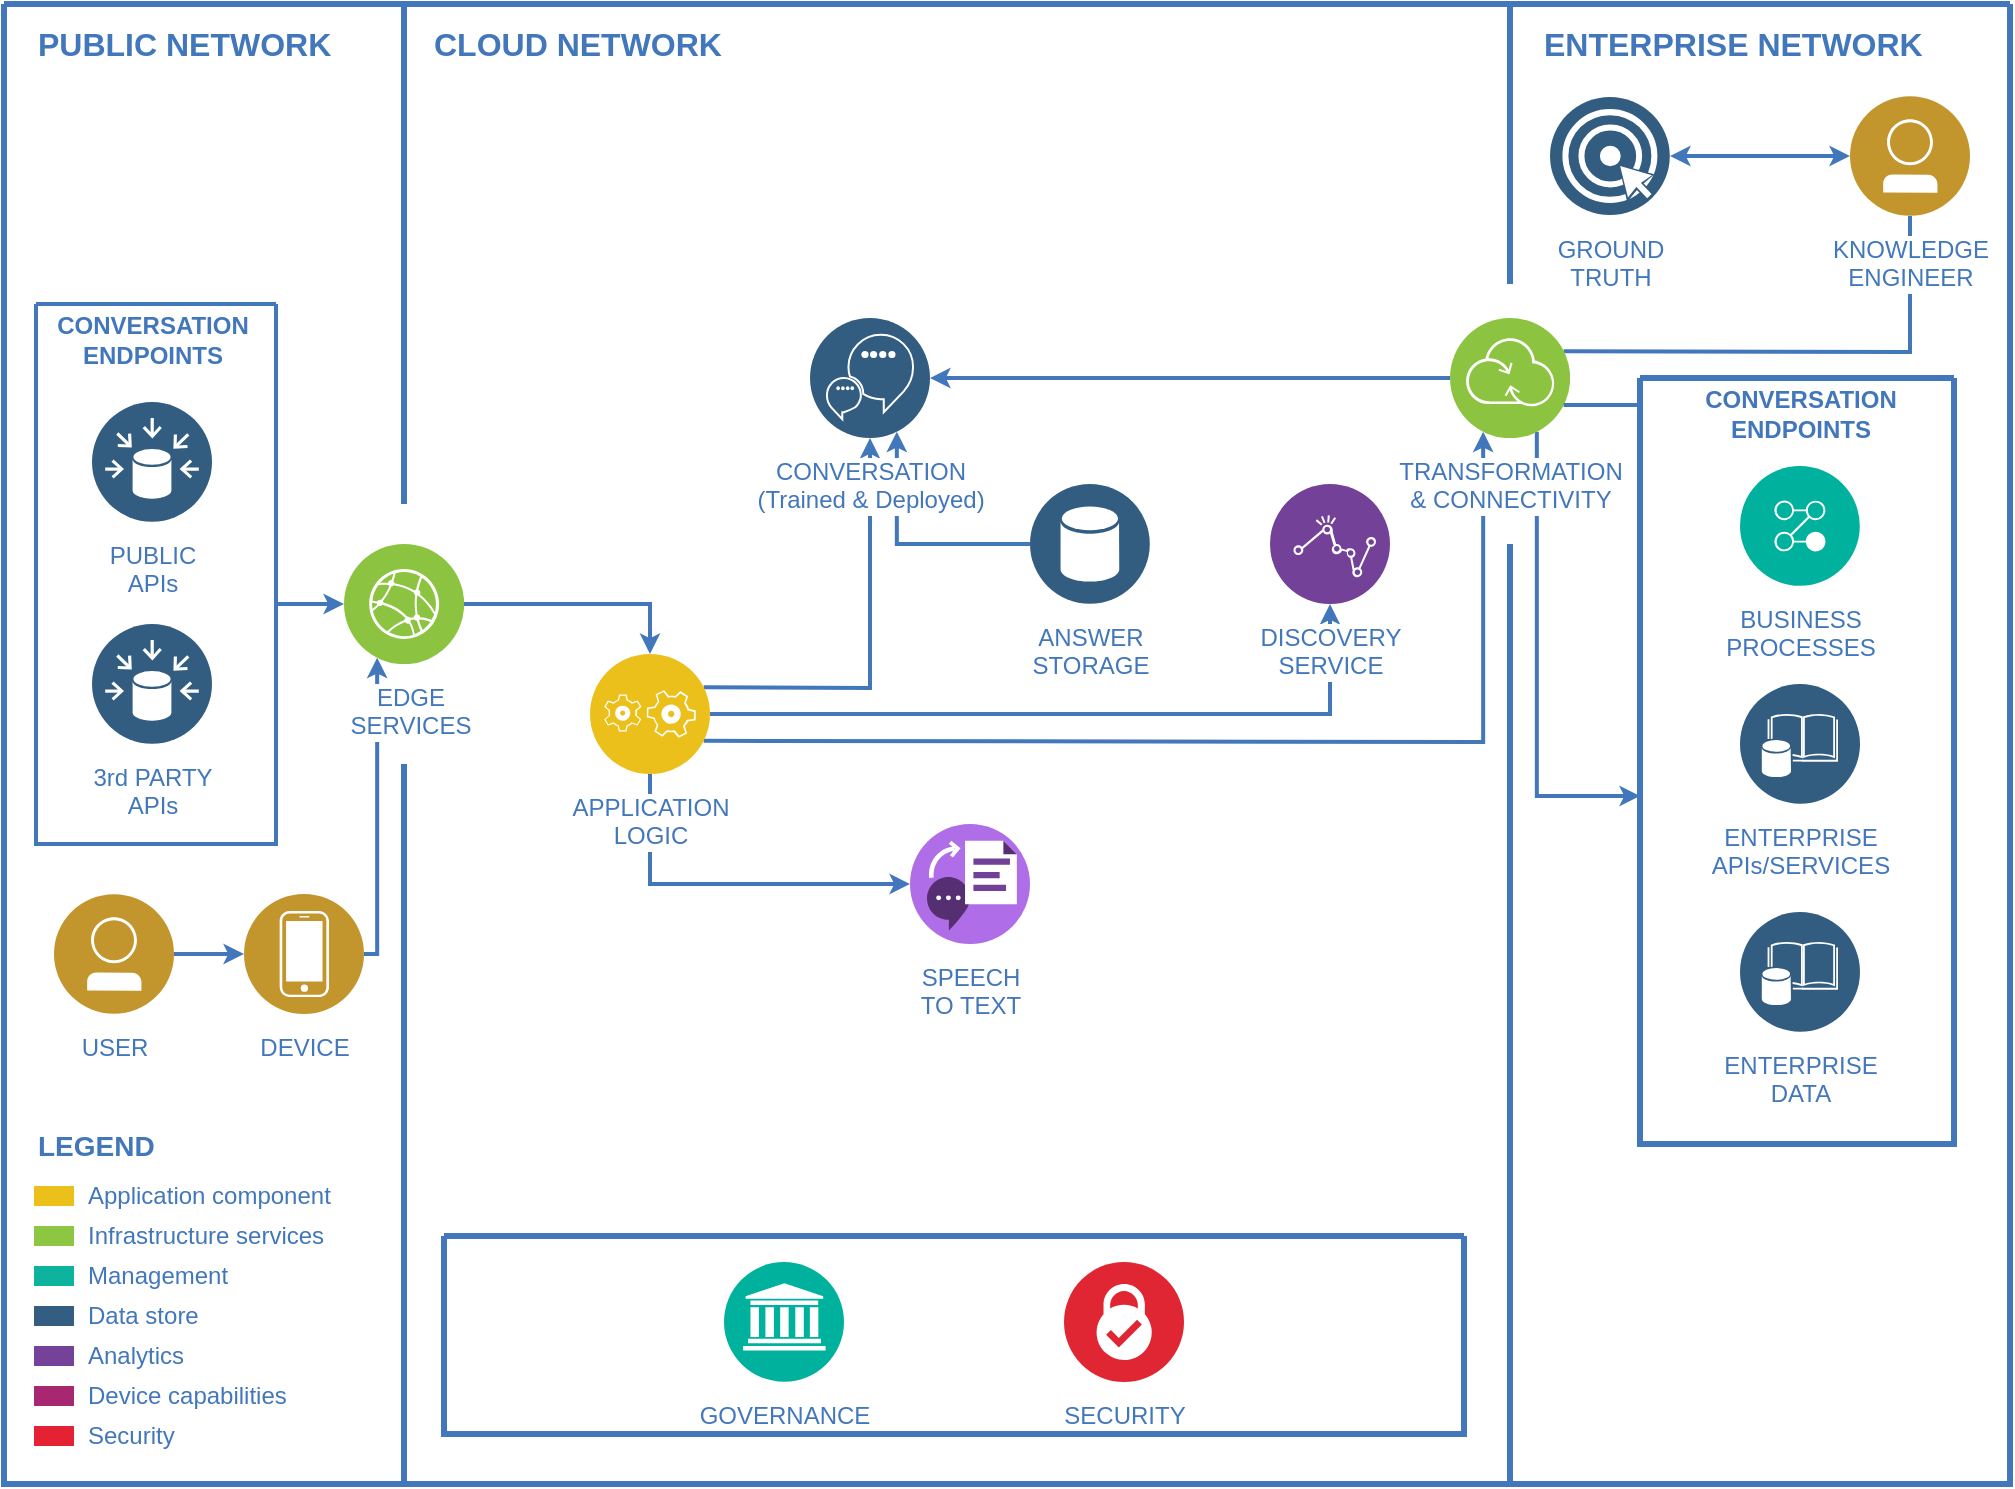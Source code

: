 <mxfile version="11.1.4" type="github"><diagram id="2f404044-711c-603c-8f00-f6bb4c023d3c" name="Page-1"><mxGraphModel dx="946" dy="647" grid="1" gridSize="10" guides="1" tooltips="1" connect="1" arrows="1" fold="1" page="1" pageScale="1" pageWidth="1169" pageHeight="827" background="#ffffff" math="0" shadow="0"><root><mxCell id="0"/><mxCell id="1" parent="0"/><mxCell id="63" value="" style="swimlane;shadow=0;strokeColor=#4277BB;fillColor=#ffffff;fontColor=none;align=right;startSize=0;collapsible=0;noLabel=1;strokeWidth=3;" parent="1" vertex="1"><mxGeometry x="83" y="44" width="1003" height="740" as="geometry"/></mxCell><mxCell id="205" style="edgeStyle=elbowEdgeStyle;rounded=0;elbow=vertical;html=1;labelBackgroundColor=#ffffff;startArrow=none;startFill=0;startSize=4;endArrow=classic;endFill=1;endSize=4;jettySize=auto;orthogonalLoop=1;strokeColor=#4277BB;strokeWidth=2;fontSize=12;fontColor=#4277BB;" parent="63" source="203" target="204" edge="1"><mxGeometry relative="1" as="geometry"/></mxCell><mxCell id="206" style="edgeStyle=elbowEdgeStyle;rounded=0;elbow=vertical;html=1;entryX=0.25;entryY=1;labelBackgroundColor=#ffffff;startArrow=none;startFill=0;startSize=4;endArrow=classic;endFill=1;endSize=4;jettySize=auto;orthogonalLoop=1;strokeColor=#4277BB;strokeWidth=2;fontSize=12;fontColor=#4277BB;" parent="63" source="204" target="119" edge="1"><mxGeometry relative="1" as="geometry"><Array as="points"><mxPoint x="187" y="475"/></Array></mxGeometry></mxCell><mxCell id="225" style="edgeStyle=elbowEdgeStyle;rounded=0;elbow=vertical;html=1;labelBackgroundColor=#ffffff;startArrow=none;startFill=0;startSize=4;endArrow=classic;endFill=1;endSize=4;jettySize=auto;orthogonalLoop=1;strokeColor=#4277BB;strokeWidth=2;fontSize=12;fontColor=#4277BB;" parent="63" source="119" target="207" edge="1"><mxGeometry relative="1" as="geometry"><Array as="points"><mxPoint x="273" y="300"/></Array></mxGeometry></mxCell><mxCell id="224" style="edgeStyle=elbowEdgeStyle;rounded=0;elbow=vertical;html=1;labelBackgroundColor=#ffffff;startArrow=none;startFill=0;startSize=4;endArrow=classic;endFill=1;endSize=4;jettySize=auto;orthogonalLoop=1;strokeColor=#4277BB;strokeWidth=2;fontSize=12;fontColor=#4277BB;" parent="63" source="162" target="119" edge="1"><mxGeometry relative="1" as="geometry"/></mxCell><mxCell id="226" style="edgeStyle=elbowEdgeStyle;rounded=0;elbow=vertical;html=1;labelBackgroundColor=#ffffff;startArrow=none;startFill=0;startSize=4;endArrow=classic;endFill=1;endSize=4;jettySize=auto;orthogonalLoop=1;strokeColor=#4277BB;strokeWidth=2;fontSize=12;fontColor=#4277BB;exitX=1;exitY=0.25;" parent="63" source="207" target="208" edge="1"><mxGeometry relative="1" as="geometry"><Array as="points"><mxPoint x="393" y="342"/></Array></mxGeometry></mxCell><mxCell id="227" style="edgeStyle=elbowEdgeStyle;rounded=0;elbow=vertical;html=1;labelBackgroundColor=#ffffff;startArrow=none;startFill=0;startSize=4;endArrow=classic;endFill=1;endSize=4;jettySize=auto;orthogonalLoop=1;strokeColor=#4277BB;strokeWidth=2;fontSize=12;fontColor=#4277BB;" parent="63" source="207" target="210" edge="1"><mxGeometry relative="1" as="geometry"><Array as="points"><mxPoint x="493" y="355"/></Array></mxGeometry></mxCell><mxCell id="237" style="edgeStyle=elbowEdgeStyle;rounded=0;elbow=vertical;html=1;labelBackgroundColor=#ffffff;startArrow=none;startFill=0;startSize=4;endArrow=classic;endFill=1;endSize=4;jettySize=auto;orthogonalLoop=1;strokeColor=#4277BB;strokeWidth=2;fontSize=12;fontColor=#4277BB;" parent="63" source="207" target="212" edge="1"><mxGeometry relative="1" as="geometry"><Array as="points"><mxPoint x="403" y="440"/></Array></mxGeometry></mxCell><mxCell id="238" style="edgeStyle=elbowEdgeStyle;rounded=0;elbow=vertical;html=1;entryX=0.25;entryY=1;labelBackgroundColor=#ffffff;startArrow=none;startFill=0;startSize=4;endArrow=classic;endFill=1;endSize=4;jettySize=auto;orthogonalLoop=1;strokeColor=#4277BB;strokeWidth=2;fontSize=12;fontColor=#4277BB;exitX=1;exitY=0.75;" parent="63" source="207" target="211" edge="1"><mxGeometry relative="1" as="geometry"><mxPoint x="403" y="390" as="sourcePoint"/><Array as="points"><mxPoint x="553" y="369"/></Array></mxGeometry></mxCell><mxCell id="228" style="edgeStyle=elbowEdgeStyle;rounded=0;elbow=vertical;html=1;entryX=0.75;entryY=1;labelBackgroundColor=#ffffff;startArrow=none;startFill=0;startSize=4;endArrow=classic;endFill=1;endSize=4;jettySize=auto;orthogonalLoop=1;strokeColor=#4277BB;strokeWidth=2;fontSize=12;fontColor=#4277BB;exitX=0;exitY=0.5;" parent="63" source="209" target="208" edge="1"><mxGeometry relative="1" as="geometry"><Array as="points"><mxPoint x="483" y="270"/></Array></mxGeometry></mxCell><mxCell id="229" style="edgeStyle=elbowEdgeStyle;rounded=0;elbow=vertical;html=1;labelBackgroundColor=#ffffff;startArrow=none;startFill=0;startSize=4;endArrow=classic;endFill=1;endSize=4;jettySize=auto;orthogonalLoop=1;strokeColor=#4277BB;strokeWidth=2;fontSize=12;fontColor=#4277BB;" parent="63" source="211" target="208" edge="1"><mxGeometry relative="1" as="geometry"/></mxCell><mxCell id="230" style="edgeStyle=elbowEdgeStyle;rounded=0;elbow=vertical;html=1;labelBackgroundColor=#ffffff;startArrow=none;startFill=0;startSize=4;endArrow=none;endFill=0;endSize=4;jettySize=auto;orthogonalLoop=1;strokeColor=#4277BB;strokeWidth=2;fontSize=12;fontColor=#4277BB;exitX=1;exitY=0.25;" parent="63" source="211" target="223" edge="1"><mxGeometry relative="1" as="geometry"><Array as="points"><mxPoint x="873" y="174"/></Array></mxGeometry></mxCell><mxCell id="239" style="edgeStyle=elbowEdgeStyle;rounded=0;elbow=vertical;html=1;entryX=0;entryY=0.546;entryPerimeter=0;labelBackgroundColor=#ffffff;startArrow=none;startFill=0;startSize=4;endArrow=classic;endFill=1;endSize=4;jettySize=auto;orthogonalLoop=1;strokeColor=#4277BB;strokeWidth=2;fontSize=12;fontColor=#4277BB;exitX=0.75;exitY=1;" parent="63" source="211" target="215" edge="1"><mxGeometry relative="1" as="geometry"><Array as="points"><mxPoint x="797" y="396"/></Array></mxGeometry></mxCell><mxCell id="231" style="edgeStyle=elbowEdgeStyle;rounded=0;elbow=vertical;html=1;labelBackgroundColor=#ffffff;startArrow=classic;startFill=1;startSize=4;endArrow=classic;endFill=1;endSize=4;jettySize=auto;orthogonalLoop=1;strokeColor=#4277BB;strokeWidth=2;fontSize=12;fontColor=#4277BB;" parent="63" source="223" target="222" edge="1"><mxGeometry relative="1" as="geometry"/></mxCell><mxCell id="102" value="PUBLIC NETWORK" style="text;html=1;align=left;verticalAlign=middle;fontColor=#4277BB;shadow=0;dashed=0;strokeColor=none;fillColor=none;labelBackgroundColor=none;fontStyle=1;fontSize=16;spacingLeft=5;" parent="63" vertex="1"><mxGeometry x="10" y="10" width="170" height="20" as="geometry"/></mxCell><mxCell id="103" value="" style="line;strokeWidth=3;direction=south;html=1;shadow=0;labelBackgroundColor=none;fillColor=none;gradientColor=none;fontSize=12;fontColor=#4277BB;align=right;strokeColor=#4277BB;" parent="63" vertex="1"><mxGeometry x="195" y="1" width="10" height="249" as="geometry"/></mxCell><mxCell id="106" value="" style="line;strokeWidth=3;direction=south;html=1;shadow=0;labelBackgroundColor=none;fillColor=none;gradientColor=none;fontSize=12;fontColor=#4277BB;align=right;strokeColor=#4277BB;" parent="63" vertex="1"><mxGeometry x="748" width="10" height="140" as="geometry"/></mxCell><mxCell id="107" value="CLOUD NETWORK" style="text;html=1;align=left;verticalAlign=middle;fontColor=#4277BB;shadow=0;dashed=0;strokeColor=none;fillColor=none;labelBackgroundColor=none;fontStyle=1;fontSize=16;spacingLeft=5;" parent="63" vertex="1"><mxGeometry x="208" y="10" width="190" height="20" as="geometry"/></mxCell><mxCell id="108" value="ENTERPRISE NETWORK" style="text;html=1;align=left;verticalAlign=middle;fontColor=#4277BB;shadow=0;dashed=0;strokeColor=none;fillColor=none;labelBackgroundColor=none;fontStyle=1;fontSize=16;spacingLeft=5;" parent="63" vertex="1"><mxGeometry x="763" y="10" width="217" height="20" as="geometry"/></mxCell><mxCell id="109" value="Application component" style="rounded=0;html=1;shadow=0;labelBackgroundColor=none;strokeColor=none;strokeWidth=2;fillColor=#EBC01A;gradientColor=none;fontSize=12;fontColor=#4277BB;align=left;labelPosition=right;verticalLabelPosition=middle;verticalAlign=middle;spacingLeft=5;" parent="63" vertex="1"><mxGeometry x="15" y="591" width="20" height="10" as="geometry"/></mxCell><mxCell id="110" value="Infrastructure services" style="rounded=0;html=1;shadow=0;labelBackgroundColor=none;strokeColor=none;strokeWidth=2;fillColor=#8DC642;gradientColor=none;fontSize=12;fontColor=#4277BB;align=left;labelPosition=right;verticalLabelPosition=middle;verticalAlign=middle;spacingLeft=5;" parent="63" vertex="1"><mxGeometry x="15" y="611" width="20" height="10" as="geometry"/></mxCell><mxCell id="111" value="Management" style="rounded=0;html=1;shadow=0;labelBackgroundColor=none;strokeColor=none;strokeWidth=2;fillColor=#0DB39D;gradientColor=none;fontSize=12;fontColor=#4277BB;align=left;labelPosition=right;verticalLabelPosition=middle;verticalAlign=middle;spacingLeft=5;" parent="63" vertex="1"><mxGeometry x="15" y="631" width="20" height="10" as="geometry"/></mxCell><mxCell id="112" value="Data store" style="rounded=0;html=1;shadow=0;labelBackgroundColor=none;strokeColor=none;strokeWidth=2;fillColor=#335D81;gradientColor=none;fontSize=12;fontColor=#4277BB;align=left;labelPosition=right;verticalLabelPosition=middle;verticalAlign=middle;spacingLeft=5;" parent="63" vertex="1"><mxGeometry x="15" y="651" width="20" height="10" as="geometry"/></mxCell><mxCell id="113" value="Analytics" style="rounded=0;html=1;shadow=0;labelBackgroundColor=none;strokeColor=none;strokeWidth=2;fillColor=#744399;gradientColor=none;fontSize=12;fontColor=#4277BB;align=left;labelPosition=right;verticalLabelPosition=middle;verticalAlign=middle;spacingLeft=5;" parent="63" vertex="1"><mxGeometry x="15" y="671" width="20" height="10" as="geometry"/></mxCell><mxCell id="114" value="Device capabilities" style="rounded=0;html=1;shadow=0;labelBackgroundColor=none;strokeColor=none;strokeWidth=2;fillColor=#A72870;gradientColor=none;fontSize=12;fontColor=#4277BB;align=left;labelPosition=right;verticalLabelPosition=middle;verticalAlign=middle;spacingLeft=5;" parent="63" vertex="1"><mxGeometry x="15" y="691" width="20" height="10" as="geometry"/></mxCell><mxCell id="115" value="Security" style="rounded=0;html=1;shadow=0;labelBackgroundColor=none;strokeColor=none;strokeWidth=2;fillColor=#E52134;gradientColor=none;fontSize=12;fontColor=#4277BB;align=left;labelPosition=right;verticalLabelPosition=middle;verticalAlign=middle;spacingLeft=5;" parent="63" vertex="1"><mxGeometry x="15" y="711" width="20" height="10" as="geometry"/></mxCell><mxCell id="117" value="LEGEND" style="text;html=1;align=left;verticalAlign=middle;fontColor=#4277BB;shadow=0;dashed=0;strokeColor=none;fillColor=none;labelBackgroundColor=none;fontStyle=1;fontSize=14;spacingLeft=0;" parent="63" vertex="1"><mxGeometry x="15" y="561" width="150" height="20" as="geometry"/></mxCell><mxCell id="119" value="EDGE&lt;div&gt;SERVICES&lt;/div&gt;" style="aspect=fixed;perimeter=ellipsePerimeter;html=1;align=center;shadow=0;image;image=img/lib/ibm/infrastructure/edge_services.svg;labelBackgroundColor=#ffffff;strokeColor=none;strokeWidth=2;fillColor=#808080;gradientColor=none;fontSize=12;fontColor=#4277BB;rounded=0;verticalAlign=top;spacingLeft=5;spacingTop=3;" parent="63" vertex="1"><mxGeometry x="170" y="270" width="60" height="60" as="geometry"/></mxCell><mxCell id="174" value="" style="swimlane;shadow=0;labelBackgroundColor=#007FFF;strokeColor=#4277BB;fillColor=none;gradientColor=none;fontColor=#000000;align=right;collapsible=0;startSize=0;strokeWidth=3;" parent="63" vertex="1"><mxGeometry x="220" y="616" width="510" height="99" as="geometry"/></mxCell><mxCell id="213" value="GOVERNANCE" style="aspect=fixed;perimeter=ellipsePerimeter;html=1;align=center;shadow=0;dashed=0;image;image=img/lib/ibm/management/information_governance.svg;labelBackgroundColor=#ffffff;strokeColor=#4277BB;strokeWidth=2;fillColor=none;gradientColor=none;fontSize=12;fontColor=#4277BB;spacingTop=3;" parent="174" vertex="1"><mxGeometry x="140" y="13" width="60" height="60" as="geometry"/></mxCell><mxCell id="214" value="SECURITY" style="aspect=fixed;perimeter=ellipsePerimeter;html=1;align=center;shadow=0;dashed=0;image;image=img/lib/ibm/security/security_services.svg;labelBackgroundColor=#ffffff;strokeColor=#4277BB;strokeWidth=2;fillColor=none;gradientColor=none;fontSize=12;fontColor=#4277BB;spacingTop=3;" parent="174" vertex="1"><mxGeometry x="310" y="13" width="60" height="60" as="geometry"/></mxCell><mxCell id="190" value="" style="line;strokeWidth=3;direction=south;html=1;shadow=0;labelBackgroundColor=none;fillColor=none;gradientColor=none;fontSize=12;fontColor=#4277BB;align=right;strokeColor=#4277BB;" parent="63" vertex="1"><mxGeometry x="195" y="380" width="10" height="360" as="geometry"/></mxCell><mxCell id="200" value="" style="line;strokeWidth=3;direction=south;html=1;shadow=0;labelBackgroundColor=none;fillColor=none;gradientColor=none;fontSize=12;fontColor=#4277BB;align=right;strokeColor=#4277BB;" parent="63" vertex="1"><mxGeometry x="748" y="270" width="10" height="470" as="geometry"/></mxCell><mxCell id="162" value="" style="swimlane;shadow=0;labelBackgroundColor=#007FFF;strokeColor=#4277BB;fillColor=none;gradientColor=none;fontColor=#000000;align=right;collapsible=0;startSize=0;strokeWidth=2;swimlaneFillColor=none;" parent="63" vertex="1"><mxGeometry x="16" y="150" width="120" height="270" as="geometry"/></mxCell><mxCell id="201" value="PUBLIC&lt;div&gt;APIs&lt;/div&gt;" style="aspect=fixed;perimeter=ellipsePerimeter;html=1;align=center;shadow=0;dashed=0;image;image=img/lib/ibm/data/data_sources.svg;labelBackgroundColor=#ffffff;strokeColor=#4277BB;strokeWidth=2;fillColor=none;gradientColor=none;fontSize=12;fontColor=#4277BB;spacingTop=3;" parent="162" vertex="1"><mxGeometry x="28" y="49" width="60" height="60" as="geometry"/></mxCell><mxCell id="202" value="3rd PARTY&lt;div&gt;APIs&lt;/div&gt;" style="aspect=fixed;perimeter=ellipsePerimeter;html=1;align=center;shadow=0;dashed=0;image;image=img/lib/ibm/data/data_sources.svg;labelBackgroundColor=#ffffff;strokeColor=#4277BB;strokeWidth=2;fillColor=none;gradientColor=none;fontSize=12;fontColor=#4277BB;spacingTop=3;" parent="162" vertex="1"><mxGeometry x="28" y="160" width="60" height="60" as="geometry"/></mxCell><mxCell id="241" value="CONVERSATION&lt;div&gt;ENDPOINTS&lt;/div&gt;" style="text;html=1;align=center;verticalAlign=middle;fontColor=#4277BB;shadow=0;dashed=0;strokeColor=none;fillColor=none;labelBackgroundColor=none;fontStyle=1;fontSize=12;spacingLeft=0;strokeWidth=3;" parent="162" vertex="1"><mxGeometry x="-2" width="120" height="35" as="geometry"/></mxCell><mxCell id="203" value="USER" style="aspect=fixed;perimeter=ellipsePerimeter;html=1;align=center;shadow=0;dashed=0;image;image=img/lib/ibm/users/user.svg;labelBackgroundColor=#ffffff;strokeColor=#4277BB;strokeWidth=2;fillColor=none;gradientColor=none;fontSize=12;fontColor=#4277BB;spacingTop=3;" parent="63" vertex="1"><mxGeometry x="25" y="445" width="60" height="60" as="geometry"/></mxCell><mxCell id="204" value="DEVICE" style="aspect=fixed;perimeter=ellipsePerimeter;html=1;align=center;shadow=0;dashed=0;image;image=img/lib/ibm/users/device.svg;labelBackgroundColor=#ffffff;strokeColor=#4277BB;strokeWidth=2;fillColor=none;gradientColor=none;fontSize=12;fontColor=#4277BB;spacingTop=3;" parent="63" vertex="1"><mxGeometry x="120" y="445" width="60" height="60" as="geometry"/></mxCell><mxCell id="207" value="APPLICATION&lt;div&gt;LOGIC&lt;/div&gt;" style="aspect=fixed;perimeter=ellipsePerimeter;html=1;align=center;shadow=0;dashed=0;image;image=img/lib/ibm/applications/application_logic.svg;labelBackgroundColor=#ffffff;strokeColor=#4277BB;strokeWidth=2;fillColor=none;gradientColor=none;fontSize=12;fontColor=#4277BB;spacingTop=3;" parent="63" vertex="1"><mxGeometry x="293" y="325" width="60" height="60" as="geometry"/></mxCell><mxCell id="208" value="CONVERSATION&lt;div&gt;(Trained &amp;amp; Deployed)&lt;/div&gt;" style="aspect=fixed;perimeter=ellipsePerimeter;html=1;align=center;shadow=0;dashed=0;image;image=img/lib/ibm/data/conversation_trained_deployed.svg;labelBackgroundColor=#ffffff;strokeColor=#4277BB;strokeWidth=2;fillColor=none;gradientColor=none;fontSize=12;fontColor=#4277BB;spacingTop=3;" parent="63" vertex="1"><mxGeometry x="403" y="157" width="60" height="60" as="geometry"/></mxCell><mxCell id="209" value="ANSWER&lt;div&gt;STORAGE&lt;/div&gt;" style="aspect=fixed;perimeter=ellipsePerimeter;html=1;align=center;shadow=0;dashed=0;image;image=img/lib/ibm/data/data_services.svg;labelBackgroundColor=#ffffff;strokeColor=#4277BB;strokeWidth=2;fillColor=none;gradientColor=none;fontSize=12;fontColor=#4277BB;spacingTop=3;" parent="63" vertex="1"><mxGeometry x="513" y="240" width="60" height="60" as="geometry"/></mxCell><mxCell id="210" value="DISCOVERY&lt;div&gt;SERVICE&lt;/div&gt;" style="aspect=fixed;perimeter=ellipsePerimeter;html=1;align=center;shadow=0;dashed=0;image;image=img/lib/ibm/analytics/analytics.svg;labelBackgroundColor=#ffffff;strokeColor=#4277BB;strokeWidth=2;fillColor=none;gradientColor=none;fontSize=12;fontColor=#4277BB;spacingTop=3;" parent="63" vertex="1"><mxGeometry x="633" y="240" width="60" height="60" as="geometry"/></mxCell><mxCell id="211" value="TRANSFORMATION&lt;div&gt;&amp;amp; CONNECTIVITY&lt;/div&gt;" style="aspect=fixed;perimeter=ellipsePerimeter;html=1;align=center;shadow=0;dashed=0;image;image=img/lib/ibm/infrastructure/transformation_connectivity.svg;labelBackgroundColor=#ffffff;strokeColor=#4277BB;strokeWidth=2;fillColor=none;gradientColor=none;fontSize=12;fontColor=#4277BB;spacingTop=3;" parent="63" vertex="1"><mxGeometry x="723" y="157" width="60" height="60" as="geometry"/></mxCell><mxCell id="212" value="SPEECH&lt;div&gt;TO TEXT&lt;/div&gt;" style="aspect=fixed;perimeter=ellipsePerimeter;html=1;align=center;shadow=0;dashed=0;image;image=img/lib/ibm/miscellaneous/text_to_speech.svg;labelBackgroundColor=#ffffff;strokeColor=#4277BB;strokeWidth=2;fillColor=none;gradientColor=none;fontSize=12;fontColor=#4277BB;spacingTop=3;" parent="63" vertex="1"><mxGeometry x="453" y="410" width="60" height="60" as="geometry"/></mxCell><mxCell id="240" style="edgeStyle=elbowEdgeStyle;rounded=0;elbow=vertical;html=1;entryX=1;entryY=0.75;labelBackgroundColor=#ffffff;startArrow=none;startFill=0;startSize=4;endArrow=none;endFill=0;endSize=4;jettySize=auto;orthogonalLoop=1;strokeColor=#4277BB;strokeWidth=2;fontSize=12;fontColor=#4277BB;" parent="63" source="215" target="211" edge="1"><mxGeometry relative="1" as="geometry"/></mxCell><mxCell id="215" value="" style="swimlane;shadow=0;labelBackgroundColor=#007FFF;strokeColor=#4277BB;fillColor=none;gradientColor=none;fontColor=#000000;align=right;collapsible=0;startSize=0;strokeWidth=3;" parent="63" vertex="1"><mxGeometry x="818" y="187" width="157" height="383" as="geometry"/></mxCell><mxCell id="216" value="CONVERSATION&lt;div&gt;ENDPOINTS&lt;/div&gt;" style="text;html=1;align=center;verticalAlign=middle;fontColor=#4277BB;shadow=0;dashed=0;strokeColor=none;fillColor=none;labelBackgroundColor=none;fontStyle=1;fontSize=12;spacingLeft=0;" parent="215" vertex="1"><mxGeometry x="9" width="142" height="35" as="geometry"/></mxCell><mxCell id="219" value="BUSINESS&lt;div&gt;PROCESSES&lt;/div&gt;" style="aspect=fixed;perimeter=ellipsePerimeter;html=1;align=center;shadow=0;dashed=0;image;image=img/lib/ibm/management/process_management.svg;labelBackgroundColor=#ffffff;strokeColor=#4277BB;strokeWidth=2;fillColor=none;gradientColor=none;fontSize=12;fontColor=#4277BB;spacingTop=3;" parent="215" vertex="1"><mxGeometry x="50" y="44" width="60" height="60" as="geometry"/></mxCell><mxCell id="220" value="ENTERPRISE&lt;div&gt;APIs/SERVICES&lt;/div&gt;" style="aspect=fixed;perimeter=ellipsePerimeter;html=1;align=center;shadow=0;dashed=0;image;image=img/lib/ibm/data/enterprise_data.svg;labelBackgroundColor=#ffffff;strokeColor=#4277BB;strokeWidth=2;fillColor=none;gradientColor=none;fontSize=12;fontColor=#4277BB;spacingTop=3;" parent="215" vertex="1"><mxGeometry x="50" y="153" width="60" height="60" as="geometry"/></mxCell><mxCell id="221" value="ENTERPRISE&lt;div&gt;DATA&lt;/div&gt;" style="aspect=fixed;perimeter=ellipsePerimeter;html=1;align=center;shadow=0;dashed=0;image;image=img/lib/ibm/data/enterprise_data.svg;labelBackgroundColor=#ffffff;strokeColor=#4277BB;strokeWidth=2;fillColor=none;gradientColor=none;fontSize=12;fontColor=#4277BB;spacingTop=3;" parent="215" vertex="1"><mxGeometry x="50" y="267" width="60" height="60" as="geometry"/></mxCell><mxCell id="222" value="GROUND&lt;div&gt;TRUTH&lt;/div&gt;" style="aspect=fixed;perimeter=ellipsePerimeter;html=1;align=center;shadow=0;dashed=0;image;image=img/lib/ibm/data/ground_truth.svg;labelBackgroundColor=#ffffff;strokeColor=#4277BB;strokeWidth=2;fillColor=none;gradientColor=none;fontSize=12;fontColor=#4277BB;spacingTop=3;" parent="63" vertex="1"><mxGeometry x="773" y="46" width="60" height="60" as="geometry"/></mxCell><mxCell id="223" value="KNOWLEDGE&lt;div&gt;ENGINEER&lt;/div&gt;" style="aspect=fixed;perimeter=ellipsePerimeter;html=1;align=center;shadow=0;dashed=0;image;image=img/lib/ibm/users/user.svg;labelBackgroundColor=#ffffff;strokeColor=#4277BB;strokeWidth=2;fillColor=none;gradientColor=none;fontSize=12;fontColor=#4277BB;spacingTop=3;" parent="63" vertex="1"><mxGeometry x="923" y="46" width="60" height="60" as="geometry"/></mxCell></root></mxGraphModel></diagram><diagram id="mKVIipxxA3U3Q7-c87Y9" name="Page-2"><mxGraphModel dx="1475" dy="984" grid="1" gridSize="10" guides="1" tooltips="1" connect="1" arrows="1" fold="1" page="1" pageScale="1" pageWidth="850" pageHeight="1100" math="0" shadow="0"><root><mxCell id="yDMJpdNsDjcybsOvL0-P-0"/><mxCell id="yDMJpdNsDjcybsOvL0-P-1" parent="yDMJpdNsDjcybsOvL0-P-0"/><mxCell id="GLqvqQTKoE3A-Dq6Dt3d-82" style="edgeStyle=orthogonalEdgeStyle;rounded=0;orthogonalLoop=1;jettySize=auto;html=1;entryX=1;entryY=0.5;entryDx=0;entryDy=0;entryPerimeter=0;fontColor=#4277BB;" parent="yDMJpdNsDjcybsOvL0-P-1" edge="1"><mxGeometry relative="1" as="geometry"><mxPoint x="270" y="485.667" as="targetPoint"/><mxPoint x="361" y="336" as="sourcePoint"/><Array as="points"><mxPoint x="361" y="488"/></Array></mxGeometry></mxCell><mxCell id="GLqvqQTKoE3A-Dq6Dt3d-70" value="API Gateway ( Istio )" style="aspect=fixed;perimeter=ellipsePerimeter;html=1;align=center;shadow=0;dashed=0;fontColor=#4277BB;labelBackgroundColor=#ffffff;fontSize=12;spacingTop=3;image;image=img/lib/ibm/devops/release_management.svg;" parent="yDMJpdNsDjcybsOvL0-P-1" vertex="1"><mxGeometry x="331" y="290" width="60" height="60" as="geometry"/></mxCell><mxCell id="GLqvqQTKoE3A-Dq6Dt3d-83" style="edgeStyle=orthogonalEdgeStyle;rounded=0;orthogonalLoop=1;jettySize=auto;html=1;fontColor=#4277BB;" parent="yDMJpdNsDjcybsOvL0-P-1" edge="1"><mxGeometry relative="1" as="geometry"><mxPoint x="477" y="488" as="sourcePoint"/><mxPoint x="361" y="351" as="targetPoint"/></mxGeometry></mxCell><mxCell id="ZiHl_1R7DS_e9fuPztNr-27" style="edgeStyle=orthogonalEdgeStyle;rounded=0;orthogonalLoop=1;jettySize=auto;html=1;fontColor=#4277BB;" parent="yDMJpdNsDjcybsOvL0-P-1" source="GLqvqQTKoE3A-Dq6Dt3d-77" target="ZiHl_1R7DS_e9fuPztNr-17" edge="1"><mxGeometry relative="1" as="geometry"/></mxCell><mxCell id="GLqvqQTKoE3A-Dq6Dt3d-77" value="Rest Api ( Java )" style="outlineConnect=0;dashed=0;verticalLabelPosition=top;verticalAlign=bottom;align=center;html=1;shape=mxgraph.aws3.android;fillColor=#EE472A;gradientColor=none;labelPosition=center;fontColor=#4277BB;" parent="yDMJpdNsDjcybsOvL0-P-1" vertex="1"><mxGeometry x="477" y="445" width="73.5" height="85" as="geometry"/></mxCell><mxCell id="ZiHl_1R7DS_e9fuPztNr-25" style="edgeStyle=orthogonalEdgeStyle;rounded=0;orthogonalLoop=1;jettySize=auto;html=1;entryX=0.5;entryY=0;entryDx=0;entryDy=0;fontColor=#4277BB;" parent="yDMJpdNsDjcybsOvL0-P-1" source="GLqvqQTKoE3A-Dq6Dt3d-78" target="ZiHl_1R7DS_e9fuPztNr-13" edge="1"><mxGeometry relative="1" as="geometry"/></mxCell><mxCell id="GLqvqQTKoE3A-Dq6Dt3d-78" value="Graphql Nodejs" style="outlineConnect=0;dashed=0;verticalLabelPosition=top;verticalAlign=bottom;align=center;html=1;shape=mxgraph.aws3.android;fillColor=#8CC64F;gradientColor=none;labelPosition=center;fontColor=#4277BB;" parent="yDMJpdNsDjcybsOvL0-P-1" vertex="1"><mxGeometry x="197" y="445" width="73.5" height="84" as="geometry"/></mxCell><mxCell id="ZiHl_1R7DS_e9fuPztNr-0" value="Service Discovery ( Consul )" style="aspect=fixed;perimeter=ellipsePerimeter;html=1;align=center;shadow=0;dashed=0;fontColor=#4277BB;labelBackgroundColor=#ffffff;fontSize=12;spacingTop=3;image;image=img/lib/ibm/infrastructure/service_discovery_configuration.svg;" parent="yDMJpdNsDjcybsOvL0-P-1" vertex="1"><mxGeometry x="447" y="330" width="60" height="60" as="geometry"/></mxCell><mxCell id="ZiHl_1R7DS_e9fuPztNr-11" style="edgeStyle=orthogonalEdgeStyle;rounded=0;orthogonalLoop=1;jettySize=auto;html=1;fontColor=#4277BB;" parent="yDMJpdNsDjcybsOvL0-P-1" target="ZiHl_1R7DS_e9fuPztNr-10" edge="1"><mxGeometry relative="1" as="geometry"><mxPoint x="336.5" y="858.667" as="sourcePoint"/></mxGeometry></mxCell><mxCell id="ZiHl_1R7DS_e9fuPztNr-9" style="edgeStyle=orthogonalEdgeStyle;rounded=0;orthogonalLoop=1;jettySize=auto;html=1;entryX=1;entryY=0.5;entryDx=0;entryDy=0;fontColor=#4277BB;" parent="yDMJpdNsDjcybsOvL0-P-1" source="ZiHl_1R7DS_e9fuPztNr-8" edge="1"><mxGeometry relative="1" as="geometry"><mxPoint x="417" y="858.667" as="targetPoint"/></mxGeometry></mxCell><mxCell id="ZiHl_1R7DS_e9fuPztNr-8" value="Scheduler Scan Movie" style="shape=image;html=1;verticalAlign=top;verticalLabelPosition=bottom;labelBackgroundColor=#ffffff;imageAspect=0;aspect=fixed;image=https://cdn4.iconfinder.com/data/icons/logos-brands-5/24/go-128.png;fontColor=#4277BB;" parent="yDMJpdNsDjcybsOvL0-P-1" vertex="1"><mxGeometry x="482" y="829.5" width="58" height="58" as="geometry"/></mxCell><mxCell id="ZiHl_1R7DS_e9fuPztNr-14" style="edgeStyle=orthogonalEdgeStyle;rounded=0;orthogonalLoop=1;jettySize=auto;html=1;entryX=0.5;entryY=1;entryDx=0;entryDy=0;fontColor=#4277BB;" parent="yDMJpdNsDjcybsOvL0-P-1" source="ZiHl_1R7DS_e9fuPztNr-10" target="ZiHl_1R7DS_e9fuPztNr-13" edge="1"><mxGeometry relative="1" as="geometry"/></mxCell><mxCell id="ZiHl_1R7DS_e9fuPztNr-10" value="Build Movie" style="shape=image;html=1;verticalAlign=top;verticalLabelPosition=bottom;labelBackgroundColor=#ffffff;imageAspect=0;aspect=fixed;image=https://cdn4.iconfinder.com/data/icons/logos-brands-5/24/go-128.png;fontColor=#4277BB;" parent="yDMJpdNsDjcybsOvL0-P-1" vertex="1"><mxGeometry x="205" y="829.5" width="58" height="58" as="geometry"/></mxCell><mxCell id="ZiHl_1R7DS_e9fuPztNr-13" value="CockroachDB" style="shape=image;verticalLabelPosition=middle;verticalAlign=middle;imageAspect=0;image=https://upload.wikimedia.org/wikipedia/en/thumb/3/31/Cockroach_Labs_Logo.png/220px-Cockroach_Labs_Logo.png;labelPosition=left;align=right;fontColor=#4277BB;" parent="yDMJpdNsDjcybsOvL0-P-1" vertex="1"><mxGeometry x="205" y="670" width="58" height="58" as="geometry"/></mxCell><mxCell id="ZiHl_1R7DS_e9fuPztNr-17" value="CockroachDB" style="shape=image;verticalLabelPosition=bottom;verticalAlign=top;imageAspect=0;image=https://upload.wikimedia.org/wikipedia/en/thumb/3/31/Cockroach_Labs_Logo.png/220px-Cockroach_Labs_Logo.png;fontColor=#4277BB;" parent="yDMJpdNsDjcybsOvL0-P-1" vertex="1"><mxGeometry x="485" y="670" width="58" height="58" as="geometry"/></mxCell><mxCell id="ZiHl_1R7DS_e9fuPztNr-44" style="edgeStyle=orthogonalEdgeStyle;rounded=0;orthogonalLoop=1;jettySize=auto;html=1;exitX=1;exitY=0.5;exitDx=0;exitDy=0;fontColor=#4277BB;" parent="yDMJpdNsDjcybsOvL0-P-1" source="ZiHl_1R7DS_e9fuPztNr-36" target="ZiHl_1R7DS_e9fuPztNr-43" edge="1"><mxGeometry relative="1" as="geometry"/></mxCell><mxCell id="ZiHl_1R7DS_e9fuPztNr-36" value="Logstash&#10;" style="shape=image;verticalLabelPosition=bottom;verticalAlign=top;imageAspect=0;image=https://encrypted-tbn0.gstatic.com/images?q=tbn:ANd9GcRIyJSDBRY4vFsREJ-QO0EeThVZlmEhnjKQ-utmJOBXnPbgiJdo;fontColor=#4277BB;" parent="yDMJpdNsDjcybsOvL0-P-1" vertex="1"><mxGeometry x="347.5" y="593" width="58" height="58" as="geometry"/></mxCell><mxCell id="ZiHl_1R7DS_e9fuPztNr-38" value="" style="endArrow=classic;html=1;exitX=1;exitY=0.75;exitDx=0;exitDy=0;exitPerimeter=0;entryX=0;entryY=0.25;entryDx=0;entryDy=0;fontColor=#4277BB;" parent="yDMJpdNsDjcybsOvL0-P-1" source="GLqvqQTKoE3A-Dq6Dt3d-78" target="ZiHl_1R7DS_e9fuPztNr-36" edge="1"><mxGeometry width="50" height="50" relative="1" as="geometry"><mxPoint x="190" y="980" as="sourcePoint"/><mxPoint x="240" y="930" as="targetPoint"/><Array as="points"><mxPoint x="310" y="560"/></Array></mxGeometry></mxCell><mxCell id="ZiHl_1R7DS_e9fuPztNr-39" value="" style="endArrow=classic;html=1;exitX=0;exitY=0.75;exitDx=0;exitDy=0;exitPerimeter=0;entryX=1;entryY=0.25;entryDx=0;entryDy=0;fontColor=#4277BB;" parent="yDMJpdNsDjcybsOvL0-P-1" source="GLqvqQTKoE3A-Dq6Dt3d-77" target="ZiHl_1R7DS_e9fuPztNr-36" edge="1"><mxGeometry width="50" height="50" relative="1" as="geometry"><mxPoint x="190" y="980" as="sourcePoint"/><mxPoint x="240" y="930" as="targetPoint"/></mxGeometry></mxCell><mxCell id="ZiHl_1R7DS_e9fuPztNr-41" value="" style="endArrow=classic;html=1;exitX=0.75;exitY=0;exitDx=0;exitDy=0;entryX=0;entryY=0.75;entryDx=0;entryDy=0;fontColor=#4277BB;" parent="yDMJpdNsDjcybsOvL0-P-1" source="ZiHl_1R7DS_e9fuPztNr-10" target="ZiHl_1R7DS_e9fuPztNr-36" edge="1"><mxGeometry width="50" height="50" relative="1" as="geometry"><mxPoint x="290" y="820" as="sourcePoint"/><mxPoint x="340" y="770" as="targetPoint"/></mxGeometry></mxCell><mxCell id="ZiHl_1R7DS_e9fuPztNr-42" value="" style="endArrow=classic;html=1;exitX=0.086;exitY=0.026;exitDx=0;exitDy=0;exitPerimeter=0;entryX=1;entryY=0.75;entryDx=0;entryDy=0;fontColor=#4277BB;" parent="yDMJpdNsDjcybsOvL0-P-1" source="ZiHl_1R7DS_e9fuPztNr-8" target="ZiHl_1R7DS_e9fuPztNr-36" edge="1"><mxGeometry width="50" height="50" relative="1" as="geometry"><mxPoint x="450" y="840" as="sourcePoint"/><mxPoint x="500" y="790" as="targetPoint"/></mxGeometry></mxCell><mxCell id="ZiHl_1R7DS_e9fuPztNr-43" value="Elatichsearch" style="shape=image;verticalLabelPosition=top;verticalAlign=bottom;imageAspect=0;image=https://4.bp.blogspot.com/-SeZlk6ey3Aw/XJa096EkL8I/AAAAAAAAJaE/DJQojQEZoJ8JN9bJciFeUj57xOKldzD2ACK4BGAYYCw/s1600/logo%2Belastic%2Bsearch%2Bicon.png;labelPosition=center;align=center;fontColor=#4277BB;" parent="yDMJpdNsDjcybsOvL0-P-1" vertex="1"><mxGeometry x="600" y="593" width="58" height="58" as="geometry"/></mxCell><mxCell id="ZiHl_1R7DS_e9fuPztNr-45" value="Kibana&#10;" style="shape=image;verticalLabelPosition=bottom;verticalAlign=top;imageAspect=0;image=https://3.bp.blogspot.com/-JCZ7s-OSCHE/XJaylDDOUQI/AAAAAAAAJZs/oW0dDzXnUqQXpfjvQjbsOG4q5T9gWzSEACK4BGAYYCw/s1600/logo%2Belastic%2Bkibana%2Bicon.png;fontColor=#4277BB;" parent="yDMJpdNsDjcybsOvL0-P-1" vertex="1"><mxGeometry x="600" y="749" width="58" height="58" as="geometry"/></mxCell><mxCell id="ZiHl_1R7DS_e9fuPztNr-47" value="" style="endArrow=classic;html=1;exitX=0.5;exitY=0;exitDx=0;exitDy=0;entryX=0.5;entryY=1;entryDx=0;entryDy=0;fontColor=#4277BB;" parent="yDMJpdNsDjcybsOvL0-P-1" source="ZiHl_1R7DS_e9fuPztNr-45" target="ZiHl_1R7DS_e9fuPztNr-43" edge="1"><mxGeometry width="50" height="50" relative="1" as="geometry"><mxPoint x="610" y="770" as="sourcePoint"/><mxPoint x="660" y="720" as="targetPoint"/></mxGeometry></mxCell><mxCell id="ZiHl_1R7DS_e9fuPztNr-48" value="" style="endArrow=classic;startArrow=classic;html=1;fontColor=#4277BB;" parent="yDMJpdNsDjcybsOvL0-P-1" source="ZiHl_1R7DS_e9fuPztNr-13" target="ZiHl_1R7DS_e9fuPztNr-17" edge="1"><mxGeometry width="50" height="50" relative="1" as="geometry"><mxPoint x="250" y="750" as="sourcePoint"/><mxPoint x="300" y="700" as="targetPoint"/></mxGeometry></mxCell><mxCell id="ZiHl_1R7DS_e9fuPztNr-53" value="" style="rounded=0;whiteSpace=wrap;html=1;fillColor=none;strokeColor=#69B4FF;direction=east;fontColor=#4277BB;" parent="yDMJpdNsDjcybsOvL0-P-1" vertex="1"><mxGeometry x="801" y="107" width="754" height="1303" as="geometry"/></mxCell><mxCell id="FYSSTE9fkL6DJCL64GMX-0" value="CLOUD NETWORK ( GRPC )" style="text;html=1;align=left;verticalAlign=middle;fontColor=#4277BB;shadow=0;dashed=0;strokeColor=none;fillColor=none;labelBackgroundColor=none;fontStyle=1;fontSize=16;spacingLeft=5;" parent="yDMJpdNsDjcybsOvL0-P-1" vertex="1"><mxGeometry x="60" y="340" width="190" height="20" as="geometry"/></mxCell><mxCell id="FYSSTE9fkL6DJCL64GMX-1" value="" style="endArrow=none;html=1;exitX=-0.002;exitY=0.209;exitDx=0;exitDy=0;exitPerimeter=0;strokeColor=#69B4FF;entryX=1.008;entryY=0.164;entryDx=0;entryDy=0;entryPerimeter=0;fontColor=#4277BB;" parent="yDMJpdNsDjcybsOvL0-P-1" edge="1"><mxGeometry width="50" height="50" relative="1" as="geometry"><mxPoint x="396.992" y="319.23" as="sourcePoint"/><mxPoint x="802.532" y="319.692" as="targetPoint"/></mxGeometry></mxCell><mxCell id="pcVlHhWZA3tzY2xM2Zzr-0" value="PUBLIC NETWORK ( HTTP )" style="text;html=1;align=left;verticalAlign=middle;fontColor=#4277BB;shadow=0;dashed=0;strokeColor=none;fillColor=none;labelBackgroundColor=none;fontStyle=1;fontSize=16;spacingLeft=5;" parent="yDMJpdNsDjcybsOvL0-P-1" vertex="1"><mxGeometry x="60" y="280" width="170" height="20" as="geometry"/></mxCell><mxCell id="d334nkCPpJTy_ZDReI2E-2" value="" style="endArrow=none;html=1;strokeColor=#69B4FF;entryX=1.001;entryY=0.638;entryDx=0;entryDy=0;entryPerimeter=0;exitX=0.002;exitY=0.64;exitDx=0;exitDy=0;exitPerimeter=0;fontColor=#4277BB;" parent="yDMJpdNsDjcybsOvL0-P-1" source="ZiHl_1R7DS_e9fuPztNr-53" target="ZiHl_1R7DS_e9fuPztNr-53" edge="1"><mxGeometry width="50" height="50" relative="1" as="geometry"><mxPoint x="100" y="938" as="sourcePoint"/><mxPoint x="740" y="941" as="targetPoint"/><Array as="points"/></mxGeometry></mxCell><mxCell id="d334nkCPpJTy_ZDReI2E-10" style="edgeStyle=orthogonalEdgeStyle;rounded=0;orthogonalLoop=1;jettySize=auto;html=1;exitX=1;exitY=0.5;exitDx=0;exitDy=0;entryX=0;entryY=0.5;entryDx=0;entryDy=0;strokeColor=#69B4FF;fontColor=#4277BB;" parent="yDMJpdNsDjcybsOvL0-P-1" source="d334nkCPpJTy_ZDReI2E-3" target="d334nkCPpJTy_ZDReI2E-9" edge="1"><mxGeometry relative="1" as="geometry"/></mxCell><mxCell id="d334nkCPpJTy_ZDReI2E-3" value="Docker" style="shape=image;html=1;verticalAlign=top;verticalLabelPosition=bottom;labelBackgroundColor=#ffffff;imageAspect=0;aspect=fixed;image=https://cdn3.iconfinder.com/data/icons/logos-and-brands-adobe/512/97_Docker-128.png;strokeColor=#69B4FF;fillColor=none;fontColor=#4277BB;" parent="yDMJpdNsDjcybsOvL0-P-1" vertex="1"><mxGeometry x="81" y="971" width="128" height="128" as="geometry"/></mxCell><mxCell id="d334nkCPpJTy_ZDReI2E-14" style="edgeStyle=orthogonalEdgeStyle;rounded=0;orthogonalLoop=1;jettySize=auto;html=1;entryX=0;entryY=0.5;entryDx=0;entryDy=0;strokeColor=#69B4FF;fontColor=#4277BB;" parent="yDMJpdNsDjcybsOvL0-P-1" source="d334nkCPpJTy_ZDReI2E-9" target="d334nkCPpJTy_ZDReI2E-11" edge="1"><mxGeometry relative="1" as="geometry"/></mxCell><mxCell id="d334nkCPpJTy_ZDReI2E-9" value="Prometheus" style="shape=image;verticalLabelPosition=bottom;verticalAlign=top;imageAspect=0;image=https://upload.wikimedia.org/wikipedia/en/thumb/3/38/Prometheus_software_logo.svg/220px-Prometheus_software_logo.svg.png;strokeColor=#69B4FF;fillColor=none;fontColor=#4277BB;" parent="yDMJpdNsDjcybsOvL0-P-1" vertex="1"><mxGeometry x="296.5" y="971" width="128" height="128" as="geometry"/></mxCell><mxCell id="d334nkCPpJTy_ZDReI2E-11" value="grafana" style="shape=image;verticalLabelPosition=bottom;verticalAlign=top;imageAspect=0;image=https://seeklogo.com/images/G/grafana-logo-15BA0AFA8A-seeklogo.com.png;strokeColor=#69B4FF;fillColor=none;fontColor=#4277BB;" parent="yDMJpdNsDjcybsOvL0-P-1" vertex="1"><mxGeometry x="520" y="971" width="128" height="128" as="geometry"/></mxCell><mxCell id="d334nkCPpJTy_ZDReI2E-13" value="" style="endArrow=none;html=1;exitX=-0.002;exitY=0.209;exitDx=0;exitDy=0;exitPerimeter=0;strokeColor=#69B4FF;fontColor=#4277BB;" parent="yDMJpdNsDjcybsOvL0-P-1" edge="1"><mxGeometry width="50" height="50" relative="1" as="geometry"><mxPoint x="46.992" y="319.23" as="sourcePoint"/><mxPoint x="320" y="320" as="targetPoint"/></mxGeometry></mxCell><mxCell id="d334nkCPpJTy_ZDReI2E-15" value="Slack" style="shape=image;html=1;verticalAlign=top;verticalLabelPosition=bottom;labelBackgroundColor=#ffffff;imageAspect=0;aspect=fixed;image=https://cdn3.iconfinder.com/data/icons/social-network-30/512/social-08-128.png;strokeColor=#69B4FF;fillColor=none;fontColor=#4277BB;" parent="yDMJpdNsDjcybsOvL0-P-1" vertex="1"><mxGeometry x="91" y="1150" width="128" height="128" as="geometry"/></mxCell><mxCell id="d334nkCPpJTy_ZDReI2E-16" value="" style="endArrow=classic;html=1;strokeColor=#69B4FF;exitX=0.25;exitY=1;exitDx=0;exitDy=0;fontColor=#4277BB;" parent="yDMJpdNsDjcybsOvL0-P-1" source="d334nkCPpJTy_ZDReI2E-9" target="d334nkCPpJTy_ZDReI2E-15" edge="1"><mxGeometry width="50" height="50" relative="1" as="geometry"><mxPoint x="380" y="1220" as="sourcePoint"/><mxPoint x="430" y="1170" as="targetPoint"/></mxGeometry></mxCell><mxCell id="d334nkCPpJTy_ZDReI2E-17" value="Kubernetes" style="shape=image;verticalLabelPosition=bottom;verticalAlign=top;imageAspect=0;image=https://upload.wikimedia.org/wikipedia/en/0/00/Kubernetes_%28container_engine%29.png;strokeColor=#69B4FF;fillColor=none;fontColor=#4277BB;" parent="yDMJpdNsDjcybsOvL0-P-1" vertex="1"><mxGeometry x="297" y="1160" width="128" height="128" as="geometry"/></mxCell><mxCell id="d334nkCPpJTy_ZDReI2E-21" style="edgeStyle=orthogonalEdgeStyle;rounded=0;orthogonalLoop=1;jettySize=auto;html=1;strokeColor=#69B4FF;fontColor=#4277BB;" parent="yDMJpdNsDjcybsOvL0-P-1" source="d334nkCPpJTy_ZDReI2E-18" target="GLqvqQTKoE3A-Dq6Dt3d-70" edge="1"><mxGeometry relative="1" as="geometry"/></mxCell><mxCell id="d334nkCPpJTy_ZDReI2E-18" value="flutter" style="shape=image;verticalLabelPosition=bottom;verticalAlign=top;imageAspect=0;image=https://flutterappdev.com/wp-content/uploads/2019/01/Screen-Shot-2019-01-25-at-12.54.42-PM.png;strokeColor=#69B4FF;fillColor=none;fontColor=#4277BB;" parent="yDMJpdNsDjcybsOvL0-P-1" vertex="1"><mxGeometry x="550.5" y="138" width="93" height="62" as="geometry"/></mxCell><mxCell id="d334nkCPpJTy_ZDReI2E-23" style="edgeStyle=orthogonalEdgeStyle;rounded=0;orthogonalLoop=1;jettySize=auto;html=1;entryX=0.5;entryY=0;entryDx=0;entryDy=0;strokeColor=#69B4FF;fontColor=#4277BB;" parent="yDMJpdNsDjcybsOvL0-P-1" source="d334nkCPpJTy_ZDReI2E-22" target="GLqvqQTKoE3A-Dq6Dt3d-70" edge="1"><mxGeometry relative="1" as="geometry"/></mxCell><mxCell id="d334nkCPpJTy_ZDReI2E-22" value="Angular" style="shape=image;html=1;verticalAlign=top;verticalLabelPosition=bottom;labelBackgroundColor=#ffffff;imageAspect=0;aspect=fixed;image=https://cdn4.iconfinder.com/data/icons/logos-and-brands/512/21_Angular_logo_logos-128.png;strokeColor=#69B4FF;fillColor=none;fontColor=#4277BB;" parent="yDMJpdNsDjcybsOvL0-P-1" vertex="1"><mxGeometry x="141" y="130" width="78" height="78" as="geometry"/></mxCell><mxCell id="C2aFDbEz-v3wyoqYgAlx-1" value="Kafka" style="shape=image;verticalLabelPosition=bottom;verticalAlign=top;imageAspect=0;image=https://upload.wikimedia.org/wikipedia/commons/thumb/0/05/Apache_kafka.svg/220px-Apache_kafka.svg.png;aspect=fixed;fontColor=#4277BB;" vertex="1" parent="yDMJpdNsDjcybsOvL0-P-1"><mxGeometry x="332.5" y="790" width="80" height="129.82" as="geometry"/></mxCell></root></mxGraphModel></diagram></mxfile>